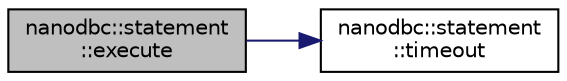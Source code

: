 digraph "nanodbc::statement::execute"
{
 // LATEX_PDF_SIZE
  edge [fontname="Helvetica",fontsize="10",labelfontname="Helvetica",labelfontsize="10"];
  node [fontname="Helvetica",fontsize="10",shape=record];
  rankdir="LR";
  Node48 [label="nanodbc::statement\l::execute",height=0.2,width=0.4,color="black", fillcolor="grey75", style="filled", fontcolor="black",tooltip="Execute the previously prepared query now."];
  Node48 -> Node49 [color="midnightblue",fontsize="10",style="solid",fontname="Helvetica"];
  Node49 [label="nanodbc::statement\l::timeout",height=0.2,width=0.4,color="black", fillcolor="white", style="filled",URL="$classnanodbc_1_1statement.html#adbd1acbbdcc529dc668bfef341593573",tooltip="Sets the number in seconds before query timeout. Default is 0 indicating no timeout."];
}
